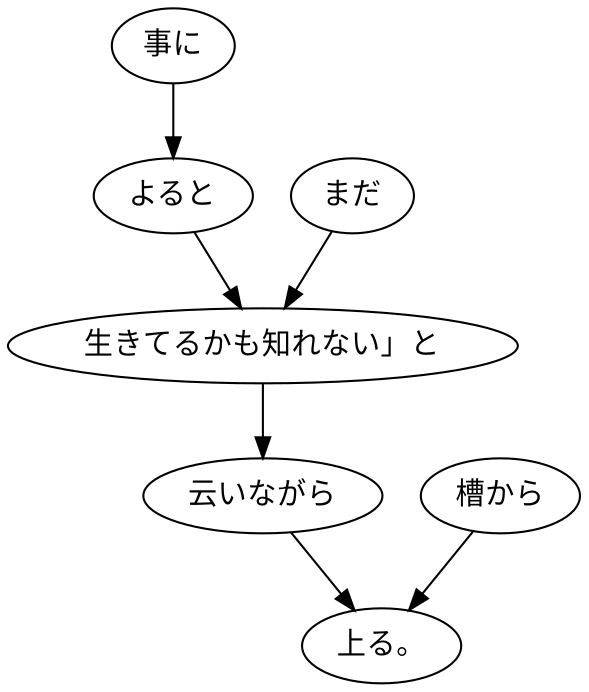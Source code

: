 digraph graph4377 {
	node0 [label="事に"];
	node1 [label="よると"];
	node2 [label="まだ"];
	node3 [label="生きてるかも知れない」と"];
	node4 [label="云いながら"];
	node5 [label="槽から"];
	node6 [label="上る。"];
	node0 -> node1;
	node1 -> node3;
	node2 -> node3;
	node3 -> node4;
	node4 -> node6;
	node5 -> node6;
}
